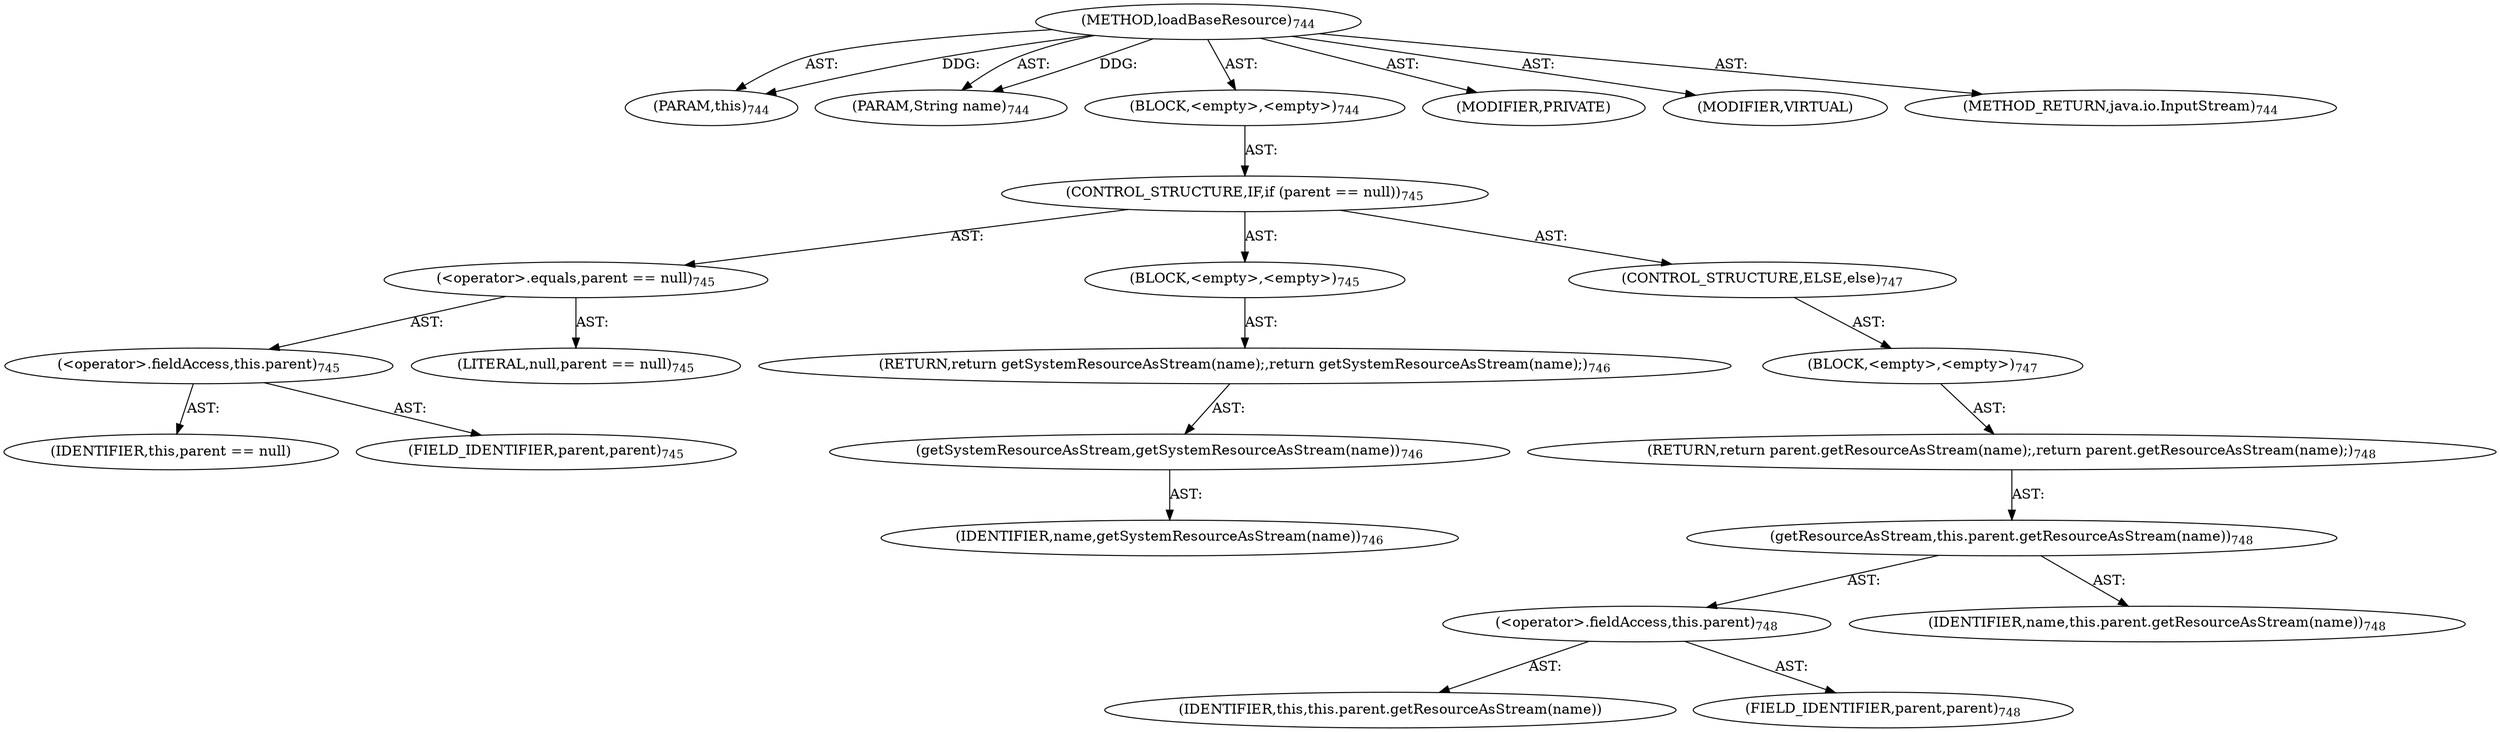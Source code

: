 digraph "loadBaseResource" {  
"111669149723" [label = <(METHOD,loadBaseResource)<SUB>744</SUB>> ]
"115964117058" [label = <(PARAM,this)<SUB>744</SUB>> ]
"115964117059" [label = <(PARAM,String name)<SUB>744</SUB>> ]
"25769803843" [label = <(BLOCK,&lt;empty&gt;,&lt;empty&gt;)<SUB>744</SUB>> ]
"47244640293" [label = <(CONTROL_STRUCTURE,IF,if (parent == null))<SUB>745</SUB>> ]
"30064771391" [label = <(&lt;operator&gt;.equals,parent == null)<SUB>745</SUB>> ]
"30064771392" [label = <(&lt;operator&gt;.fieldAccess,this.parent)<SUB>745</SUB>> ]
"68719477023" [label = <(IDENTIFIER,this,parent == null)> ]
"55834574937" [label = <(FIELD_IDENTIFIER,parent,parent)<SUB>745</SUB>> ]
"90194313289" [label = <(LITERAL,null,parent == null)<SUB>745</SUB>> ]
"25769803844" [label = <(BLOCK,&lt;empty&gt;,&lt;empty&gt;)<SUB>745</SUB>> ]
"146028888071" [label = <(RETURN,return getSystemResourceAsStream(name);,return getSystemResourceAsStream(name);)<SUB>746</SUB>> ]
"30064771393" [label = <(getSystemResourceAsStream,getSystemResourceAsStream(name))<SUB>746</SUB>> ]
"68719477024" [label = <(IDENTIFIER,name,getSystemResourceAsStream(name))<SUB>746</SUB>> ]
"47244640294" [label = <(CONTROL_STRUCTURE,ELSE,else)<SUB>747</SUB>> ]
"25769803845" [label = <(BLOCK,&lt;empty&gt;,&lt;empty&gt;)<SUB>747</SUB>> ]
"146028888072" [label = <(RETURN,return parent.getResourceAsStream(name);,return parent.getResourceAsStream(name);)<SUB>748</SUB>> ]
"30064771394" [label = <(getResourceAsStream,this.parent.getResourceAsStream(name))<SUB>748</SUB>> ]
"30064771395" [label = <(&lt;operator&gt;.fieldAccess,this.parent)<SUB>748</SUB>> ]
"68719477025" [label = <(IDENTIFIER,this,this.parent.getResourceAsStream(name))> ]
"55834574938" [label = <(FIELD_IDENTIFIER,parent,parent)<SUB>748</SUB>> ]
"68719477026" [label = <(IDENTIFIER,name,this.parent.getResourceAsStream(name))<SUB>748</SUB>> ]
"133143986251" [label = <(MODIFIER,PRIVATE)> ]
"133143986252" [label = <(MODIFIER,VIRTUAL)> ]
"128849018907" [label = <(METHOD_RETURN,java.io.InputStream)<SUB>744</SUB>> ]
  "111669149723" -> "115964117058"  [ label = "AST: "] 
  "111669149723" -> "115964117059"  [ label = "AST: "] 
  "111669149723" -> "25769803843"  [ label = "AST: "] 
  "111669149723" -> "133143986251"  [ label = "AST: "] 
  "111669149723" -> "133143986252"  [ label = "AST: "] 
  "111669149723" -> "128849018907"  [ label = "AST: "] 
  "25769803843" -> "47244640293"  [ label = "AST: "] 
  "47244640293" -> "30064771391"  [ label = "AST: "] 
  "47244640293" -> "25769803844"  [ label = "AST: "] 
  "47244640293" -> "47244640294"  [ label = "AST: "] 
  "30064771391" -> "30064771392"  [ label = "AST: "] 
  "30064771391" -> "90194313289"  [ label = "AST: "] 
  "30064771392" -> "68719477023"  [ label = "AST: "] 
  "30064771392" -> "55834574937"  [ label = "AST: "] 
  "25769803844" -> "146028888071"  [ label = "AST: "] 
  "146028888071" -> "30064771393"  [ label = "AST: "] 
  "30064771393" -> "68719477024"  [ label = "AST: "] 
  "47244640294" -> "25769803845"  [ label = "AST: "] 
  "25769803845" -> "146028888072"  [ label = "AST: "] 
  "146028888072" -> "30064771394"  [ label = "AST: "] 
  "30064771394" -> "30064771395"  [ label = "AST: "] 
  "30064771394" -> "68719477026"  [ label = "AST: "] 
  "30064771395" -> "68719477025"  [ label = "AST: "] 
  "30064771395" -> "55834574938"  [ label = "AST: "] 
  "111669149723" -> "115964117058"  [ label = "DDG: "] 
  "111669149723" -> "115964117059"  [ label = "DDG: "] 
}
